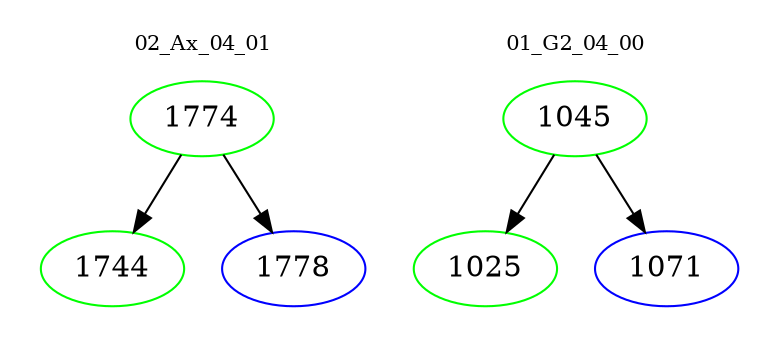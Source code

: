 digraph{
subgraph cluster_0 {
color = white
label = "02_Ax_04_01";
fontsize=10;
T0_1774 [label="1774", color="green"]
T0_1774 -> T0_1744 [color="black"]
T0_1744 [label="1744", color="green"]
T0_1774 -> T0_1778 [color="black"]
T0_1778 [label="1778", color="blue"]
}
subgraph cluster_1 {
color = white
label = "01_G2_04_00";
fontsize=10;
T1_1045 [label="1045", color="green"]
T1_1045 -> T1_1025 [color="black"]
T1_1025 [label="1025", color="green"]
T1_1045 -> T1_1071 [color="black"]
T1_1071 [label="1071", color="blue"]
}
}
